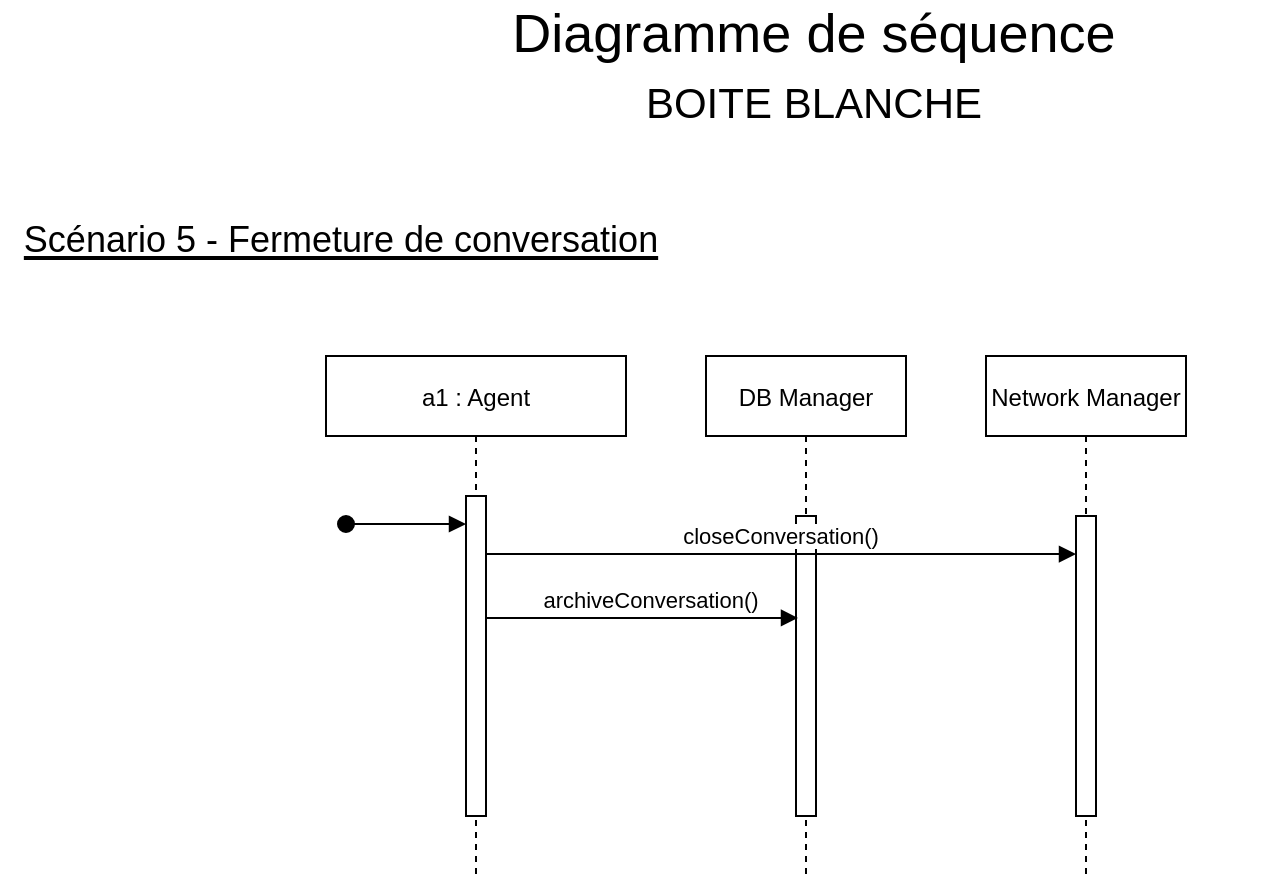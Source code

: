<mxfile version="20.5.3" type="device"><diagram id="kgpKYQtTHZ0yAKxKKP6v" name="Page-1"><mxGraphModel dx="1422" dy="737" grid="1" gridSize="10" guides="1" tooltips="1" connect="1" arrows="1" fold="1" page="1" pageScale="1" pageWidth="850" pageHeight="1100" math="0" shadow="0"><root><mxCell id="0"/><mxCell id="1" parent="0"/><mxCell id="Zg9OHTx4SJzSPtI2tGVW-1" value="a1 : Agent" style="shape=umlLifeline;perimeter=lifelinePerimeter;container=1;collapsible=0;recursiveResize=0;rounded=0;shadow=0;strokeWidth=1;" vertex="1" parent="1"><mxGeometry x="191" y="230" width="150" height="260" as="geometry"/></mxCell><mxCell id="Zg9OHTx4SJzSPtI2tGVW-2" value="" style="points=[];perimeter=orthogonalPerimeter;rounded=0;shadow=0;strokeWidth=1;" vertex="1" parent="Zg9OHTx4SJzSPtI2tGVW-1"><mxGeometry x="70" y="70" width="10" height="160" as="geometry"/></mxCell><mxCell id="Zg9OHTx4SJzSPtI2tGVW-3" value="" style="verticalAlign=bottom;startArrow=oval;endArrow=block;startSize=8;shadow=0;strokeWidth=1;" edge="1" parent="Zg9OHTx4SJzSPtI2tGVW-1"><mxGeometry relative="1" as="geometry"><mxPoint x="10" y="84" as="sourcePoint"/><mxPoint x="70" y="84" as="targetPoint"/></mxGeometry></mxCell><mxCell id="Zg9OHTx4SJzSPtI2tGVW-4" value="Network Manager" style="shape=umlLifeline;perimeter=lifelinePerimeter;container=1;collapsible=0;recursiveResize=0;rounded=0;shadow=0;strokeWidth=1;" vertex="1" parent="1"><mxGeometry x="521" y="230" width="100" height="260" as="geometry"/></mxCell><mxCell id="Zg9OHTx4SJzSPtI2tGVW-5" value="" style="points=[];perimeter=orthogonalPerimeter;rounded=0;shadow=0;strokeWidth=1;" vertex="1" parent="Zg9OHTx4SJzSPtI2tGVW-4"><mxGeometry x="45" y="80" width="10" height="150" as="geometry"/></mxCell><mxCell id="Zg9OHTx4SJzSPtI2tGVW-9" value="&lt;div style=&quot;font-size: 27px;&quot;&gt;&lt;font style=&quot;font-size: 27px;&quot;&gt;&lt;span style=&quot;&quot;&gt;Diagramme de séquence&lt;/span&gt; &lt;br&gt;&lt;/font&gt;&lt;/div&gt;&lt;div style=&quot;font-size: 27px;&quot;&gt;&lt;font style=&quot;font-size: 21px;&quot;&gt;BOITE BLANCHE&lt;/font&gt;&lt;/div&gt;" style="text;html=1;strokeColor=none;fillColor=none;align=center;verticalAlign=middle;whiteSpace=wrap;rounded=0;" vertex="1" parent="1"><mxGeometry x="205" y="70" width="460" height="30" as="geometry"/></mxCell><mxCell id="Zg9OHTx4SJzSPtI2tGVW-10" value="&lt;u&gt;&lt;font style=&quot;font-size: 18px;&quot;&gt;Scénario 5 - Fermeture de conversation&lt;br&gt;&lt;/font&gt;&lt;/u&gt;" style="text;html=1;align=center;verticalAlign=middle;resizable=0;points=[];autosize=1;strokeColor=none;fillColor=none;fontSize=21;" vertex="1" parent="1"><mxGeometry x="28" y="150" width="340" height="40" as="geometry"/></mxCell><mxCell id="Zg9OHTx4SJzSPtI2tGVW-12" value="DB Manager" style="shape=umlLifeline;perimeter=lifelinePerimeter;container=1;collapsible=0;recursiveResize=0;rounded=0;shadow=0;strokeWidth=1;" vertex="1" parent="1"><mxGeometry x="381" y="230" width="100" height="260" as="geometry"/></mxCell><mxCell id="Zg9OHTx4SJzSPtI2tGVW-13" value="" style="points=[];perimeter=orthogonalPerimeter;rounded=0;shadow=0;strokeWidth=1;" vertex="1" parent="Zg9OHTx4SJzSPtI2tGVW-12"><mxGeometry x="45" y="80" width="10" height="150" as="geometry"/></mxCell><mxCell id="Zg9OHTx4SJzSPtI2tGVW-14" value="archiveConversation()" style="html=1;verticalAlign=bottom;endArrow=block;rounded=0;entryX=0.1;entryY=0.473;entryDx=0;entryDy=0;entryPerimeter=0;" edge="1" parent="Zg9OHTx4SJzSPtI2tGVW-12"><mxGeometry x="0.059" width="80" relative="1" as="geometry"><mxPoint x="-110" y="131" as="sourcePoint"/><mxPoint x="46" y="130.95" as="targetPoint"/><Array as="points"/><mxPoint as="offset"/></mxGeometry></mxCell><mxCell id="Zg9OHTx4SJzSPtI2tGVW-15" value="closeConversation()" style="verticalAlign=bottom;endArrow=block;shadow=0;strokeWidth=1;entryX=0;entryY=0.127;entryDx=0;entryDy=0;entryPerimeter=0;" edge="1" parent="1"><mxGeometry relative="1" as="geometry"><mxPoint x="271" y="329" as="sourcePoint"/><mxPoint x="566" y="329.05" as="targetPoint"/></mxGeometry></mxCell></root></mxGraphModel></diagram></mxfile>